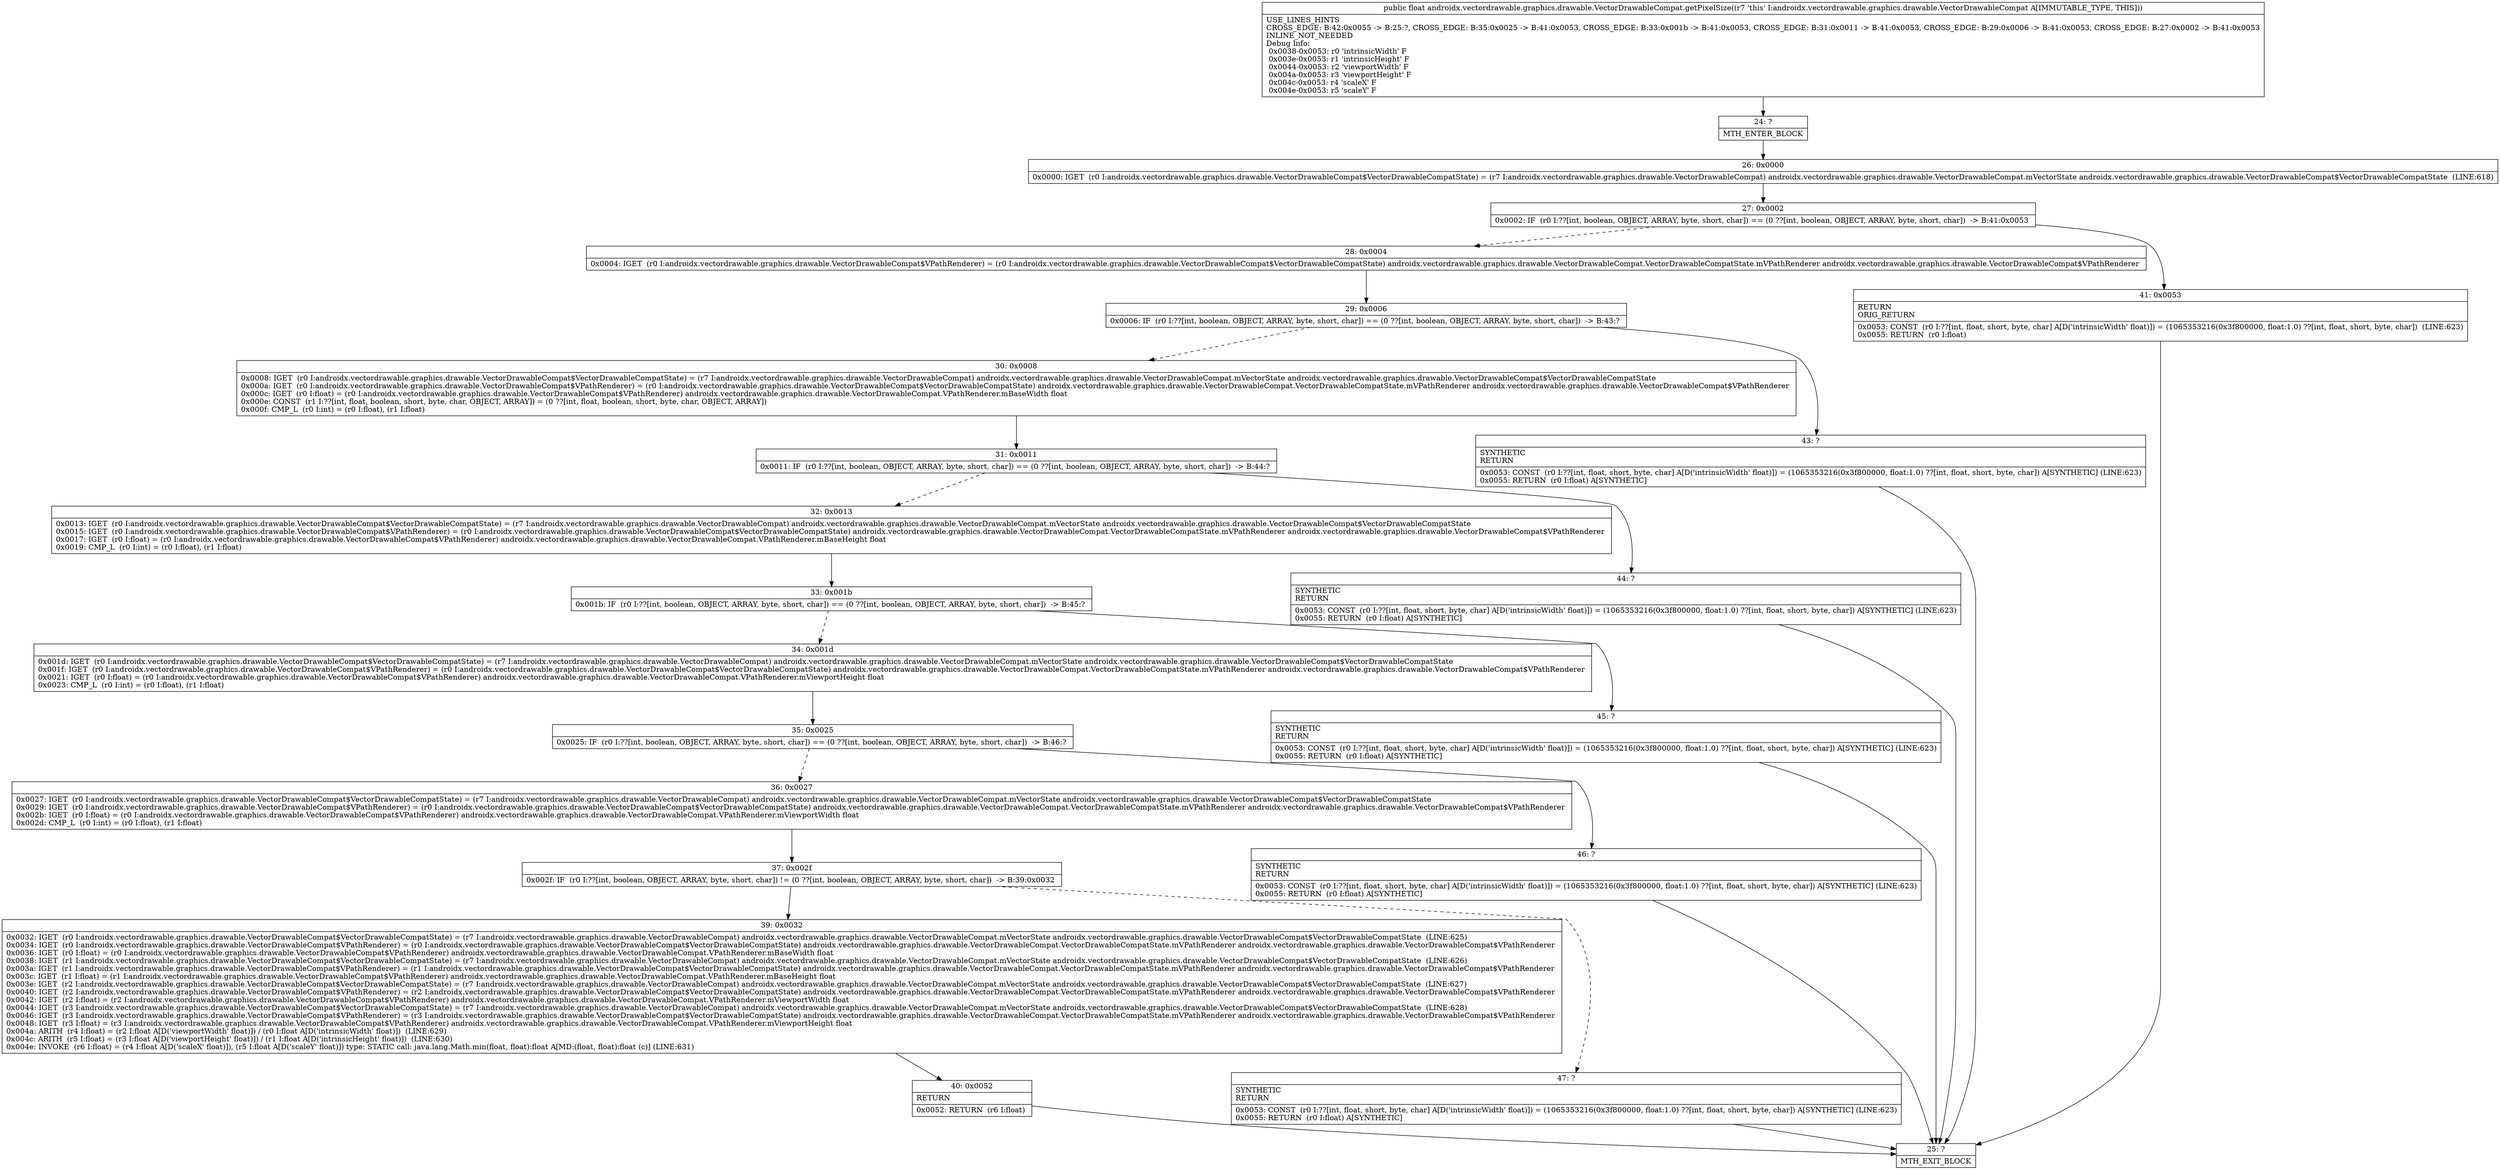 digraph "CFG forandroidx.vectordrawable.graphics.drawable.VectorDrawableCompat.getPixelSize()F" {
Node_24 [shape=record,label="{24\:\ ?|MTH_ENTER_BLOCK\l}"];
Node_26 [shape=record,label="{26\:\ 0x0000|0x0000: IGET  (r0 I:androidx.vectordrawable.graphics.drawable.VectorDrawableCompat$VectorDrawableCompatState) = (r7 I:androidx.vectordrawable.graphics.drawable.VectorDrawableCompat) androidx.vectordrawable.graphics.drawable.VectorDrawableCompat.mVectorState androidx.vectordrawable.graphics.drawable.VectorDrawableCompat$VectorDrawableCompatState  (LINE:618)\l}"];
Node_27 [shape=record,label="{27\:\ 0x0002|0x0002: IF  (r0 I:??[int, boolean, OBJECT, ARRAY, byte, short, char]) == (0 ??[int, boolean, OBJECT, ARRAY, byte, short, char])  \-\> B:41:0x0053 \l}"];
Node_28 [shape=record,label="{28\:\ 0x0004|0x0004: IGET  (r0 I:androidx.vectordrawable.graphics.drawable.VectorDrawableCompat$VPathRenderer) = (r0 I:androidx.vectordrawable.graphics.drawable.VectorDrawableCompat$VectorDrawableCompatState) androidx.vectordrawable.graphics.drawable.VectorDrawableCompat.VectorDrawableCompatState.mVPathRenderer androidx.vectordrawable.graphics.drawable.VectorDrawableCompat$VPathRenderer \l}"];
Node_29 [shape=record,label="{29\:\ 0x0006|0x0006: IF  (r0 I:??[int, boolean, OBJECT, ARRAY, byte, short, char]) == (0 ??[int, boolean, OBJECT, ARRAY, byte, short, char])  \-\> B:43:? \l}"];
Node_30 [shape=record,label="{30\:\ 0x0008|0x0008: IGET  (r0 I:androidx.vectordrawable.graphics.drawable.VectorDrawableCompat$VectorDrawableCompatState) = (r7 I:androidx.vectordrawable.graphics.drawable.VectorDrawableCompat) androidx.vectordrawable.graphics.drawable.VectorDrawableCompat.mVectorState androidx.vectordrawable.graphics.drawable.VectorDrawableCompat$VectorDrawableCompatState \l0x000a: IGET  (r0 I:androidx.vectordrawable.graphics.drawable.VectorDrawableCompat$VPathRenderer) = (r0 I:androidx.vectordrawable.graphics.drawable.VectorDrawableCompat$VectorDrawableCompatState) androidx.vectordrawable.graphics.drawable.VectorDrawableCompat.VectorDrawableCompatState.mVPathRenderer androidx.vectordrawable.graphics.drawable.VectorDrawableCompat$VPathRenderer \l0x000c: IGET  (r0 I:float) = (r0 I:androidx.vectordrawable.graphics.drawable.VectorDrawableCompat$VPathRenderer) androidx.vectordrawable.graphics.drawable.VectorDrawableCompat.VPathRenderer.mBaseWidth float \l0x000e: CONST  (r1 I:??[int, float, boolean, short, byte, char, OBJECT, ARRAY]) = (0 ??[int, float, boolean, short, byte, char, OBJECT, ARRAY]) \l0x000f: CMP_L  (r0 I:int) = (r0 I:float), (r1 I:float) \l}"];
Node_31 [shape=record,label="{31\:\ 0x0011|0x0011: IF  (r0 I:??[int, boolean, OBJECT, ARRAY, byte, short, char]) == (0 ??[int, boolean, OBJECT, ARRAY, byte, short, char])  \-\> B:44:? \l}"];
Node_32 [shape=record,label="{32\:\ 0x0013|0x0013: IGET  (r0 I:androidx.vectordrawable.graphics.drawable.VectorDrawableCompat$VectorDrawableCompatState) = (r7 I:androidx.vectordrawable.graphics.drawable.VectorDrawableCompat) androidx.vectordrawable.graphics.drawable.VectorDrawableCompat.mVectorState androidx.vectordrawable.graphics.drawable.VectorDrawableCompat$VectorDrawableCompatState \l0x0015: IGET  (r0 I:androidx.vectordrawable.graphics.drawable.VectorDrawableCompat$VPathRenderer) = (r0 I:androidx.vectordrawable.graphics.drawable.VectorDrawableCompat$VectorDrawableCompatState) androidx.vectordrawable.graphics.drawable.VectorDrawableCompat.VectorDrawableCompatState.mVPathRenderer androidx.vectordrawable.graphics.drawable.VectorDrawableCompat$VPathRenderer \l0x0017: IGET  (r0 I:float) = (r0 I:androidx.vectordrawable.graphics.drawable.VectorDrawableCompat$VPathRenderer) androidx.vectordrawable.graphics.drawable.VectorDrawableCompat.VPathRenderer.mBaseHeight float \l0x0019: CMP_L  (r0 I:int) = (r0 I:float), (r1 I:float) \l}"];
Node_33 [shape=record,label="{33\:\ 0x001b|0x001b: IF  (r0 I:??[int, boolean, OBJECT, ARRAY, byte, short, char]) == (0 ??[int, boolean, OBJECT, ARRAY, byte, short, char])  \-\> B:45:? \l}"];
Node_34 [shape=record,label="{34\:\ 0x001d|0x001d: IGET  (r0 I:androidx.vectordrawable.graphics.drawable.VectorDrawableCompat$VectorDrawableCompatState) = (r7 I:androidx.vectordrawable.graphics.drawable.VectorDrawableCompat) androidx.vectordrawable.graphics.drawable.VectorDrawableCompat.mVectorState androidx.vectordrawable.graphics.drawable.VectorDrawableCompat$VectorDrawableCompatState \l0x001f: IGET  (r0 I:androidx.vectordrawable.graphics.drawable.VectorDrawableCompat$VPathRenderer) = (r0 I:androidx.vectordrawable.graphics.drawable.VectorDrawableCompat$VectorDrawableCompatState) androidx.vectordrawable.graphics.drawable.VectorDrawableCompat.VectorDrawableCompatState.mVPathRenderer androidx.vectordrawable.graphics.drawable.VectorDrawableCompat$VPathRenderer \l0x0021: IGET  (r0 I:float) = (r0 I:androidx.vectordrawable.graphics.drawable.VectorDrawableCompat$VPathRenderer) androidx.vectordrawable.graphics.drawable.VectorDrawableCompat.VPathRenderer.mViewportHeight float \l0x0023: CMP_L  (r0 I:int) = (r0 I:float), (r1 I:float) \l}"];
Node_35 [shape=record,label="{35\:\ 0x0025|0x0025: IF  (r0 I:??[int, boolean, OBJECT, ARRAY, byte, short, char]) == (0 ??[int, boolean, OBJECT, ARRAY, byte, short, char])  \-\> B:46:? \l}"];
Node_36 [shape=record,label="{36\:\ 0x0027|0x0027: IGET  (r0 I:androidx.vectordrawable.graphics.drawable.VectorDrawableCompat$VectorDrawableCompatState) = (r7 I:androidx.vectordrawable.graphics.drawable.VectorDrawableCompat) androidx.vectordrawable.graphics.drawable.VectorDrawableCompat.mVectorState androidx.vectordrawable.graphics.drawable.VectorDrawableCompat$VectorDrawableCompatState \l0x0029: IGET  (r0 I:androidx.vectordrawable.graphics.drawable.VectorDrawableCompat$VPathRenderer) = (r0 I:androidx.vectordrawable.graphics.drawable.VectorDrawableCompat$VectorDrawableCompatState) androidx.vectordrawable.graphics.drawable.VectorDrawableCompat.VectorDrawableCompatState.mVPathRenderer androidx.vectordrawable.graphics.drawable.VectorDrawableCompat$VPathRenderer \l0x002b: IGET  (r0 I:float) = (r0 I:androidx.vectordrawable.graphics.drawable.VectorDrawableCompat$VPathRenderer) androidx.vectordrawable.graphics.drawable.VectorDrawableCompat.VPathRenderer.mViewportWidth float \l0x002d: CMP_L  (r0 I:int) = (r0 I:float), (r1 I:float) \l}"];
Node_37 [shape=record,label="{37\:\ 0x002f|0x002f: IF  (r0 I:??[int, boolean, OBJECT, ARRAY, byte, short, char]) != (0 ??[int, boolean, OBJECT, ARRAY, byte, short, char])  \-\> B:39:0x0032 \l}"];
Node_39 [shape=record,label="{39\:\ 0x0032|0x0032: IGET  (r0 I:androidx.vectordrawable.graphics.drawable.VectorDrawableCompat$VectorDrawableCompatState) = (r7 I:androidx.vectordrawable.graphics.drawable.VectorDrawableCompat) androidx.vectordrawable.graphics.drawable.VectorDrawableCompat.mVectorState androidx.vectordrawable.graphics.drawable.VectorDrawableCompat$VectorDrawableCompatState  (LINE:625)\l0x0034: IGET  (r0 I:androidx.vectordrawable.graphics.drawable.VectorDrawableCompat$VPathRenderer) = (r0 I:androidx.vectordrawable.graphics.drawable.VectorDrawableCompat$VectorDrawableCompatState) androidx.vectordrawable.graphics.drawable.VectorDrawableCompat.VectorDrawableCompatState.mVPathRenderer androidx.vectordrawable.graphics.drawable.VectorDrawableCompat$VPathRenderer \l0x0036: IGET  (r0 I:float) = (r0 I:androidx.vectordrawable.graphics.drawable.VectorDrawableCompat$VPathRenderer) androidx.vectordrawable.graphics.drawable.VectorDrawableCompat.VPathRenderer.mBaseWidth float \l0x0038: IGET  (r1 I:androidx.vectordrawable.graphics.drawable.VectorDrawableCompat$VectorDrawableCompatState) = (r7 I:androidx.vectordrawable.graphics.drawable.VectorDrawableCompat) androidx.vectordrawable.graphics.drawable.VectorDrawableCompat.mVectorState androidx.vectordrawable.graphics.drawable.VectorDrawableCompat$VectorDrawableCompatState  (LINE:626)\l0x003a: IGET  (r1 I:androidx.vectordrawable.graphics.drawable.VectorDrawableCompat$VPathRenderer) = (r1 I:androidx.vectordrawable.graphics.drawable.VectorDrawableCompat$VectorDrawableCompatState) androidx.vectordrawable.graphics.drawable.VectorDrawableCompat.VectorDrawableCompatState.mVPathRenderer androidx.vectordrawable.graphics.drawable.VectorDrawableCompat$VPathRenderer \l0x003c: IGET  (r1 I:float) = (r1 I:androidx.vectordrawable.graphics.drawable.VectorDrawableCompat$VPathRenderer) androidx.vectordrawable.graphics.drawable.VectorDrawableCompat.VPathRenderer.mBaseHeight float \l0x003e: IGET  (r2 I:androidx.vectordrawable.graphics.drawable.VectorDrawableCompat$VectorDrawableCompatState) = (r7 I:androidx.vectordrawable.graphics.drawable.VectorDrawableCompat) androidx.vectordrawable.graphics.drawable.VectorDrawableCompat.mVectorState androidx.vectordrawable.graphics.drawable.VectorDrawableCompat$VectorDrawableCompatState  (LINE:627)\l0x0040: IGET  (r2 I:androidx.vectordrawable.graphics.drawable.VectorDrawableCompat$VPathRenderer) = (r2 I:androidx.vectordrawable.graphics.drawable.VectorDrawableCompat$VectorDrawableCompatState) androidx.vectordrawable.graphics.drawable.VectorDrawableCompat.VectorDrawableCompatState.mVPathRenderer androidx.vectordrawable.graphics.drawable.VectorDrawableCompat$VPathRenderer \l0x0042: IGET  (r2 I:float) = (r2 I:androidx.vectordrawable.graphics.drawable.VectorDrawableCompat$VPathRenderer) androidx.vectordrawable.graphics.drawable.VectorDrawableCompat.VPathRenderer.mViewportWidth float \l0x0044: IGET  (r3 I:androidx.vectordrawable.graphics.drawable.VectorDrawableCompat$VectorDrawableCompatState) = (r7 I:androidx.vectordrawable.graphics.drawable.VectorDrawableCompat) androidx.vectordrawable.graphics.drawable.VectorDrawableCompat.mVectorState androidx.vectordrawable.graphics.drawable.VectorDrawableCompat$VectorDrawableCompatState  (LINE:628)\l0x0046: IGET  (r3 I:androidx.vectordrawable.graphics.drawable.VectorDrawableCompat$VPathRenderer) = (r3 I:androidx.vectordrawable.graphics.drawable.VectorDrawableCompat$VectorDrawableCompatState) androidx.vectordrawable.graphics.drawable.VectorDrawableCompat.VectorDrawableCompatState.mVPathRenderer androidx.vectordrawable.graphics.drawable.VectorDrawableCompat$VPathRenderer \l0x0048: IGET  (r3 I:float) = (r3 I:androidx.vectordrawable.graphics.drawable.VectorDrawableCompat$VPathRenderer) androidx.vectordrawable.graphics.drawable.VectorDrawableCompat.VPathRenderer.mViewportHeight float \l0x004a: ARITH  (r4 I:float) = (r2 I:float A[D('viewportWidth' float)]) \/ (r0 I:float A[D('intrinsicWidth' float)])  (LINE:629)\l0x004c: ARITH  (r5 I:float) = (r3 I:float A[D('viewportHeight' float)]) \/ (r1 I:float A[D('intrinsicHeight' float)])  (LINE:630)\l0x004e: INVOKE  (r6 I:float) = (r4 I:float A[D('scaleX' float)]), (r5 I:float A[D('scaleY' float)]) type: STATIC call: java.lang.Math.min(float, float):float A[MD:(float, float):float (c)] (LINE:631)\l}"];
Node_40 [shape=record,label="{40\:\ 0x0052|RETURN\l|0x0052: RETURN  (r6 I:float) \l}"];
Node_25 [shape=record,label="{25\:\ ?|MTH_EXIT_BLOCK\l}"];
Node_47 [shape=record,label="{47\:\ ?|SYNTHETIC\lRETURN\l|0x0053: CONST  (r0 I:??[int, float, short, byte, char] A[D('intrinsicWidth' float)]) = (1065353216(0x3f800000, float:1.0) ??[int, float, short, byte, char]) A[SYNTHETIC] (LINE:623)\l0x0055: RETURN  (r0 I:float) A[SYNTHETIC]\l}"];
Node_46 [shape=record,label="{46\:\ ?|SYNTHETIC\lRETURN\l|0x0053: CONST  (r0 I:??[int, float, short, byte, char] A[D('intrinsicWidth' float)]) = (1065353216(0x3f800000, float:1.0) ??[int, float, short, byte, char]) A[SYNTHETIC] (LINE:623)\l0x0055: RETURN  (r0 I:float) A[SYNTHETIC]\l}"];
Node_45 [shape=record,label="{45\:\ ?|SYNTHETIC\lRETURN\l|0x0053: CONST  (r0 I:??[int, float, short, byte, char] A[D('intrinsicWidth' float)]) = (1065353216(0x3f800000, float:1.0) ??[int, float, short, byte, char]) A[SYNTHETIC] (LINE:623)\l0x0055: RETURN  (r0 I:float) A[SYNTHETIC]\l}"];
Node_44 [shape=record,label="{44\:\ ?|SYNTHETIC\lRETURN\l|0x0053: CONST  (r0 I:??[int, float, short, byte, char] A[D('intrinsicWidth' float)]) = (1065353216(0x3f800000, float:1.0) ??[int, float, short, byte, char]) A[SYNTHETIC] (LINE:623)\l0x0055: RETURN  (r0 I:float) A[SYNTHETIC]\l}"];
Node_43 [shape=record,label="{43\:\ ?|SYNTHETIC\lRETURN\l|0x0053: CONST  (r0 I:??[int, float, short, byte, char] A[D('intrinsicWidth' float)]) = (1065353216(0x3f800000, float:1.0) ??[int, float, short, byte, char]) A[SYNTHETIC] (LINE:623)\l0x0055: RETURN  (r0 I:float) A[SYNTHETIC]\l}"];
Node_41 [shape=record,label="{41\:\ 0x0053|RETURN\lORIG_RETURN\l|0x0053: CONST  (r0 I:??[int, float, short, byte, char] A[D('intrinsicWidth' float)]) = (1065353216(0x3f800000, float:1.0) ??[int, float, short, byte, char])  (LINE:623)\l0x0055: RETURN  (r0 I:float) \l}"];
MethodNode[shape=record,label="{public float androidx.vectordrawable.graphics.drawable.VectorDrawableCompat.getPixelSize((r7 'this' I:androidx.vectordrawable.graphics.drawable.VectorDrawableCompat A[IMMUTABLE_TYPE, THIS]))  | USE_LINES_HINTS\lCROSS_EDGE: B:42:0x0055 \-\> B:25:?, CROSS_EDGE: B:35:0x0025 \-\> B:41:0x0053, CROSS_EDGE: B:33:0x001b \-\> B:41:0x0053, CROSS_EDGE: B:31:0x0011 \-\> B:41:0x0053, CROSS_EDGE: B:29:0x0006 \-\> B:41:0x0053, CROSS_EDGE: B:27:0x0002 \-\> B:41:0x0053\lINLINE_NOT_NEEDED\lDebug Info:\l  0x0038\-0x0053: r0 'intrinsicWidth' F\l  0x003e\-0x0053: r1 'intrinsicHeight' F\l  0x0044\-0x0053: r2 'viewportWidth' F\l  0x004a\-0x0053: r3 'viewportHeight' F\l  0x004c\-0x0053: r4 'scaleX' F\l  0x004e\-0x0053: r5 'scaleY' F\l}"];
MethodNode -> Node_24;Node_24 -> Node_26;
Node_26 -> Node_27;
Node_27 -> Node_28[style=dashed];
Node_27 -> Node_41;
Node_28 -> Node_29;
Node_29 -> Node_30[style=dashed];
Node_29 -> Node_43;
Node_30 -> Node_31;
Node_31 -> Node_32[style=dashed];
Node_31 -> Node_44;
Node_32 -> Node_33;
Node_33 -> Node_34[style=dashed];
Node_33 -> Node_45;
Node_34 -> Node_35;
Node_35 -> Node_36[style=dashed];
Node_35 -> Node_46;
Node_36 -> Node_37;
Node_37 -> Node_39;
Node_37 -> Node_47[style=dashed];
Node_39 -> Node_40;
Node_40 -> Node_25;
Node_47 -> Node_25;
Node_46 -> Node_25;
Node_45 -> Node_25;
Node_44 -> Node_25;
Node_43 -> Node_25;
Node_41 -> Node_25;
}

